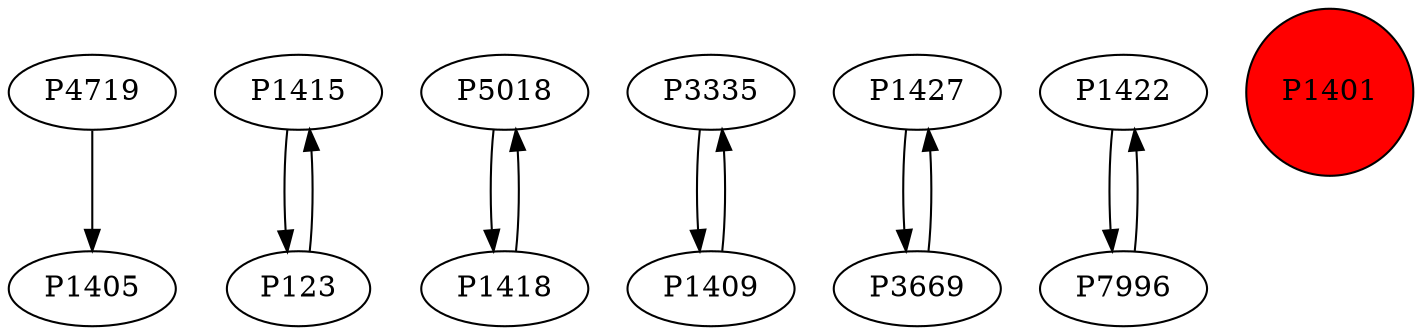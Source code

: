 digraph {
	P4719 -> P1405
	P1415 -> P123
	P5018 -> P1418
	P3335 -> P1409
	P1418 -> P5018
	P1427 -> P3669
	P1422 -> P7996
	P3669 -> P1427
	P123 -> P1415
	P7996 -> P1422
	P1409 -> P3335
	P1401 [shape=circle]
	P1401 [style=filled]
	P1401 [fillcolor=red]
}